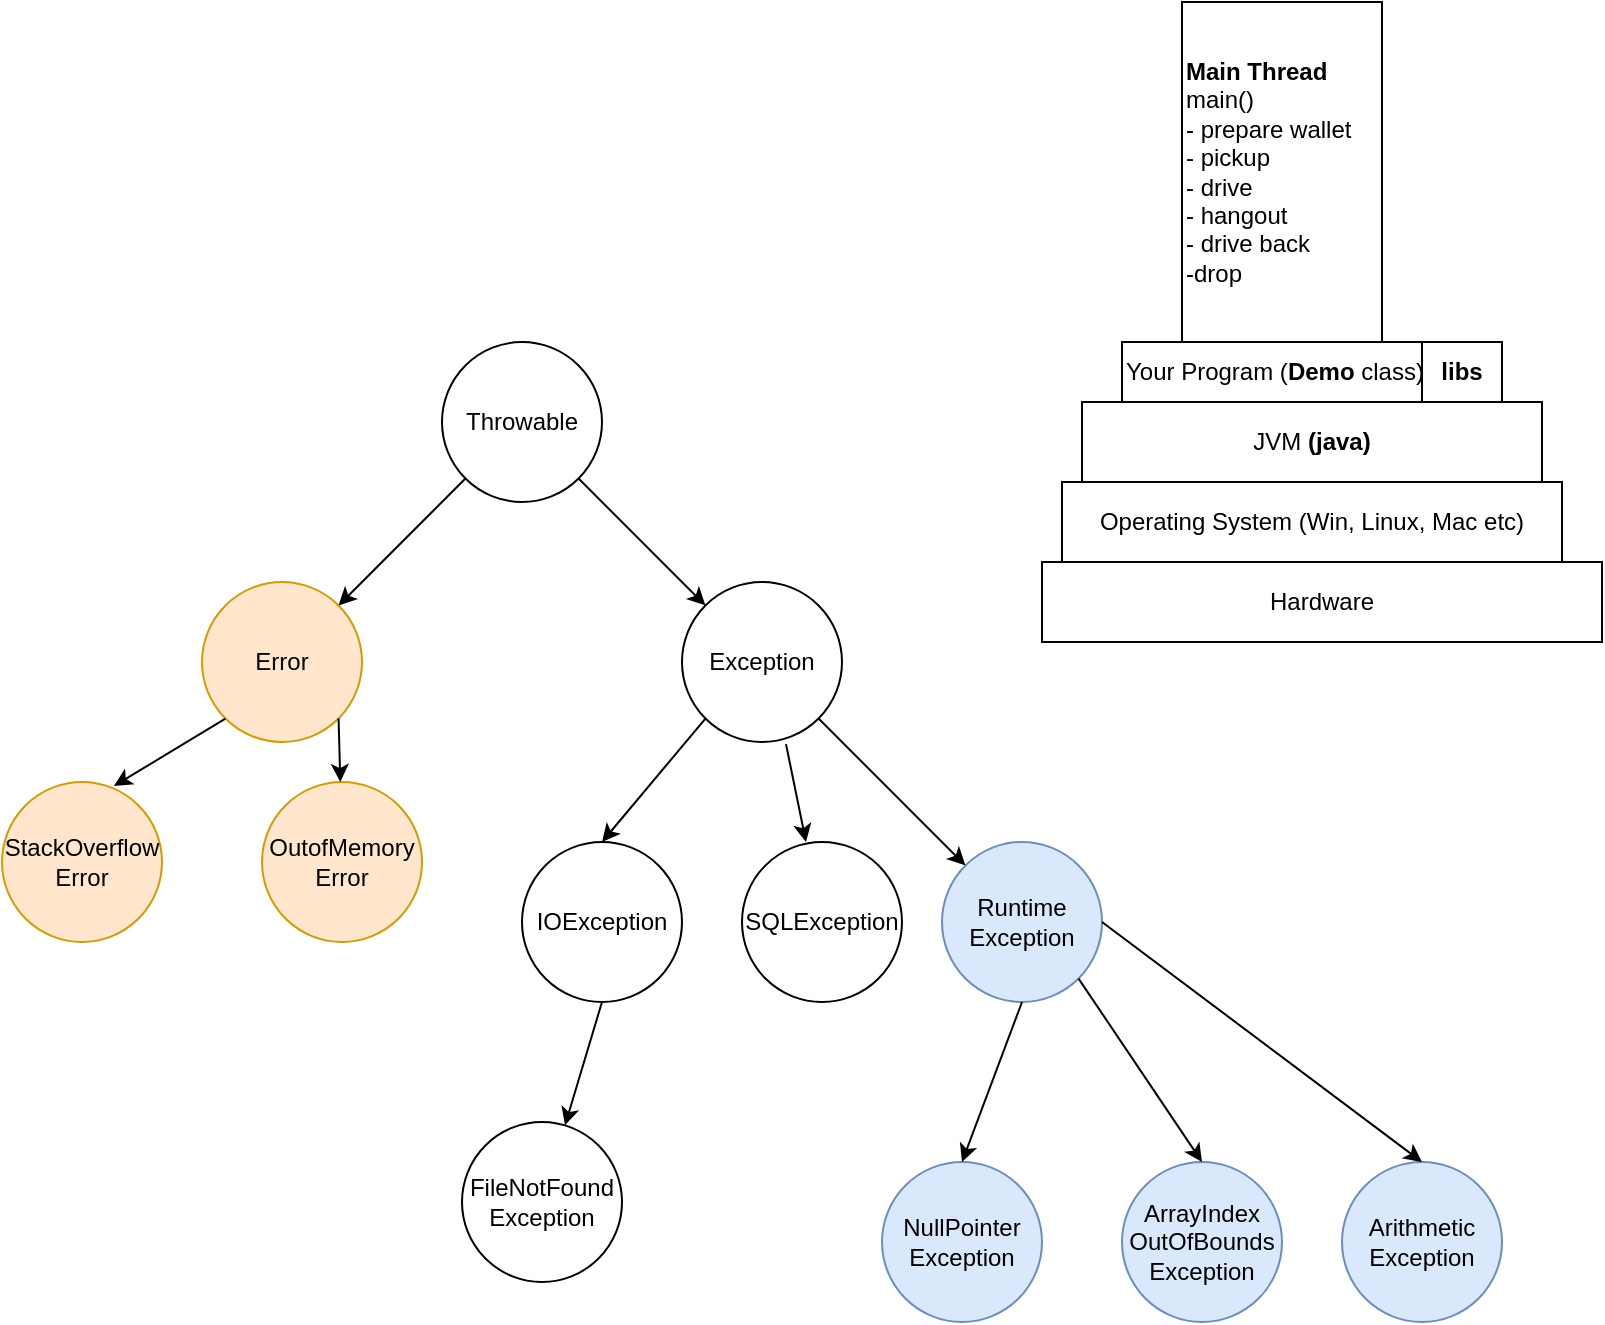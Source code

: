 <mxfile version="14.5.10" type="device"><diagram id="-2APjMRoE7wjM5T9Tp6X" name="Page-1"><mxGraphModel dx="862" dy="1550" grid="1" gridSize="10" guides="1" tooltips="1" connect="1" arrows="1" fold="1" page="1" pageScale="1" pageWidth="850" pageHeight="1100" math="0" shadow="0"><root><mxCell id="0"/><mxCell id="1" parent="0"/><mxCell id="fv8trPvxobIaO6NdrE4r-1" value="Throwable" style="ellipse;whiteSpace=wrap;html=1;aspect=fixed;" parent="1" vertex="1"><mxGeometry x="350" y="40" width="80" height="80" as="geometry"/></mxCell><mxCell id="fv8trPvxobIaO6NdrE4r-2" value="Error" style="ellipse;whiteSpace=wrap;html=1;aspect=fixed;fillColor=#ffe6cc;strokeColor=#d79b00;" parent="1" vertex="1"><mxGeometry x="230" y="160" width="80" height="80" as="geometry"/></mxCell><mxCell id="fv8trPvxobIaO6NdrE4r-3" value="Exception" style="ellipse;whiteSpace=wrap;html=1;aspect=fixed;" parent="1" vertex="1"><mxGeometry x="470" y="160" width="80" height="80" as="geometry"/></mxCell><mxCell id="fv8trPvxobIaO6NdrE4r-4" value="JVM &lt;b&gt;(java)&lt;/b&gt;" style="rounded=0;whiteSpace=wrap;html=1;" parent="1" vertex="1"><mxGeometry x="670" y="70" width="230" height="40" as="geometry"/></mxCell><mxCell id="fv8trPvxobIaO6NdrE4r-6" value="Your Program (&lt;b&gt;Demo&lt;/b&gt; class)" style="rounded=0;whiteSpace=wrap;html=1;align=left;" parent="1" vertex="1"><mxGeometry x="690" y="40" width="190" height="30" as="geometry"/></mxCell><mxCell id="fv8trPvxobIaO6NdrE4r-7" value="Operating System (Win, Linux, Mac etc)" style="rounded=0;whiteSpace=wrap;html=1;" parent="1" vertex="1"><mxGeometry x="660" y="110" width="250" height="40" as="geometry"/></mxCell><mxCell id="fv8trPvxobIaO6NdrE4r-8" value="Hardware" style="rounded=0;whiteSpace=wrap;html=1;" parent="1" vertex="1"><mxGeometry x="650" y="150" width="280" height="40" as="geometry"/></mxCell><mxCell id="fv8trPvxobIaO6NdrE4r-9" value="&lt;b&gt;Main Thread&lt;br&gt;&lt;/b&gt;main()&lt;br&gt;- prepare wallet&lt;br&gt;- pickup&lt;br&gt;- drive&lt;br&gt;- hangout&lt;br&gt;- drive back&lt;br&gt;&lt;div&gt;&lt;span&gt;-drop&lt;/span&gt;&lt;/div&gt;" style="rounded=0;whiteSpace=wrap;html=1;align=left;" parent="1" vertex="1"><mxGeometry x="720" y="-130" width="100" height="170" as="geometry"/></mxCell><mxCell id="fv8trPvxobIaO6NdrE4r-10" value="" style="endArrow=classic;html=1;exitX=0;exitY=1;exitDx=0;exitDy=0;entryX=1;entryY=0;entryDx=0;entryDy=0;" parent="1" source="fv8trPvxobIaO6NdrE4r-1" target="fv8trPvxobIaO6NdrE4r-2" edge="1"><mxGeometry width="50" height="50" relative="1" as="geometry"><mxPoint x="560" y="120" as="sourcePoint"/><mxPoint x="610" y="70" as="targetPoint"/></mxGeometry></mxCell><mxCell id="fv8trPvxobIaO6NdrE4r-11" value="" style="endArrow=classic;html=1;exitX=1;exitY=1;exitDx=0;exitDy=0;entryX=0;entryY=0;entryDx=0;entryDy=0;" parent="1" source="fv8trPvxobIaO6NdrE4r-1" target="fv8trPvxobIaO6NdrE4r-3" edge="1"><mxGeometry width="50" height="50" relative="1" as="geometry"><mxPoint x="560" y="120" as="sourcePoint"/><mxPoint x="610" y="70" as="targetPoint"/></mxGeometry></mxCell><mxCell id="fv8trPvxobIaO6NdrE4r-13" value="Runtime&lt;br&gt;&lt;div style=&quot;&quot;&gt;&lt;span&gt;Exception&lt;/span&gt;&lt;/div&gt;" style="ellipse;whiteSpace=wrap;html=1;aspect=fixed;align=center;fillColor=#dae8fc;strokeColor=#6c8ebf;" parent="1" vertex="1"><mxGeometry x="600" y="290" width="80" height="80" as="geometry"/></mxCell><mxCell id="fv8trPvxobIaO6NdrE4r-14" value="" style="endArrow=classic;html=1;exitX=1;exitY=1;exitDx=0;exitDy=0;" parent="1" source="fv8trPvxobIaO6NdrE4r-3" target="fv8trPvxobIaO6NdrE4r-13" edge="1"><mxGeometry width="50" height="50" relative="1" as="geometry"><mxPoint x="560" y="200" as="sourcePoint"/><mxPoint x="610" y="150" as="targetPoint"/></mxGeometry></mxCell><mxCell id="fv8trPvxobIaO6NdrE4r-15" value="IOException" style="ellipse;whiteSpace=wrap;html=1;aspect=fixed;align=center;" parent="1" vertex="1"><mxGeometry x="390" y="290" width="80" height="80" as="geometry"/></mxCell><mxCell id="fv8trPvxobIaO6NdrE4r-16" value="SQLException" style="ellipse;whiteSpace=wrap;html=1;aspect=fixed;align=center;" parent="1" vertex="1"><mxGeometry x="500" y="290" width="80" height="80" as="geometry"/></mxCell><mxCell id="fv8trPvxobIaO6NdrE4r-17" value="" style="endArrow=classic;html=1;exitX=0;exitY=1;exitDx=0;exitDy=0;entryX=0.5;entryY=0;entryDx=0;entryDy=0;" parent="1" source="fv8trPvxobIaO6NdrE4r-3" target="fv8trPvxobIaO6NdrE4r-15" edge="1"><mxGeometry width="50" height="50" relative="1" as="geometry"><mxPoint x="560" y="310" as="sourcePoint"/><mxPoint x="610" y="260" as="targetPoint"/></mxGeometry></mxCell><mxCell id="fv8trPvxobIaO6NdrE4r-18" value="" style="endArrow=classic;html=1;exitX=0.65;exitY=1.013;exitDx=0;exitDy=0;entryX=0.4;entryY=0;entryDx=0;entryDy=0;entryPerimeter=0;exitPerimeter=0;" parent="1" source="fv8trPvxobIaO6NdrE4r-3" target="fv8trPvxobIaO6NdrE4r-16" edge="1"><mxGeometry width="50" height="50" relative="1" as="geometry"><mxPoint x="560" y="310" as="sourcePoint"/><mxPoint x="610" y="260" as="targetPoint"/></mxGeometry></mxCell><mxCell id="fv8trPvxobIaO6NdrE4r-19" value="NullPointer&lt;br&gt;Exception" style="ellipse;whiteSpace=wrap;html=1;aspect=fixed;align=center;fillColor=#dae8fc;strokeColor=#6c8ebf;" parent="1" vertex="1"><mxGeometry x="570" y="450" width="80" height="80" as="geometry"/></mxCell><mxCell id="fv8trPvxobIaO6NdrE4r-20" value="ArrayIndex&lt;br&gt;OutOfBounds&lt;br&gt;Exception" style="ellipse;whiteSpace=wrap;html=1;aspect=fixed;align=center;fillColor=#dae8fc;strokeColor=#6c8ebf;" parent="1" vertex="1"><mxGeometry x="690" y="450" width="80" height="80" as="geometry"/></mxCell><mxCell id="fv8trPvxobIaO6NdrE4r-21" value="" style="endArrow=classic;html=1;entryX=0.5;entryY=0;entryDx=0;entryDy=0;exitX=0.5;exitY=1;exitDx=0;exitDy=0;" parent="1" source="fv8trPvxobIaO6NdrE4r-13" target="fv8trPvxobIaO6NdrE4r-19" edge="1"><mxGeometry width="50" height="50" relative="1" as="geometry"><mxPoint x="500" y="390" as="sourcePoint"/><mxPoint x="550" y="340" as="targetPoint"/></mxGeometry></mxCell><mxCell id="fv8trPvxobIaO6NdrE4r-22" value="" style="endArrow=classic;html=1;entryX=0.5;entryY=0;entryDx=0;entryDy=0;exitX=1;exitY=1;exitDx=0;exitDy=0;" parent="1" source="fv8trPvxobIaO6NdrE4r-13" target="fv8trPvxobIaO6NdrE4r-20" edge="1"><mxGeometry width="50" height="50" relative="1" as="geometry"><mxPoint x="500" y="390" as="sourcePoint"/><mxPoint x="550" y="340" as="targetPoint"/></mxGeometry></mxCell><mxCell id="fv8trPvxobIaO6NdrE4r-23" value="StackOverflow&lt;br&gt;Error" style="ellipse;whiteSpace=wrap;html=1;aspect=fixed;align=center;fillColor=#ffe6cc;strokeColor=#d79b00;" parent="1" vertex="1"><mxGeometry x="130" y="260" width="80" height="80" as="geometry"/></mxCell><mxCell id="fv8trPvxobIaO6NdrE4r-24" value="OutofMemory&lt;br&gt;Error" style="ellipse;whiteSpace=wrap;html=1;aspect=fixed;align=center;fillColor=#ffe6cc;strokeColor=#d79b00;" parent="1" vertex="1"><mxGeometry x="260" y="260" width="80" height="80" as="geometry"/></mxCell><mxCell id="fv8trPvxobIaO6NdrE4r-25" value="" style="endArrow=classic;html=1;exitX=0;exitY=1;exitDx=0;exitDy=0;entryX=0.7;entryY=0.025;entryDx=0;entryDy=0;entryPerimeter=0;" parent="1" source="fv8trPvxobIaO6NdrE4r-2" target="fv8trPvxobIaO6NdrE4r-23" edge="1"><mxGeometry width="50" height="50" relative="1" as="geometry"><mxPoint x="500" y="400" as="sourcePoint"/><mxPoint x="550" y="350" as="targetPoint"/></mxGeometry></mxCell><mxCell id="fv8trPvxobIaO6NdrE4r-26" value="" style="endArrow=classic;html=1;exitX=1;exitY=1;exitDx=0;exitDy=0;" parent="1" source="fv8trPvxobIaO6NdrE4r-2" target="fv8trPvxobIaO6NdrE4r-24" edge="1"><mxGeometry width="50" height="50" relative="1" as="geometry"><mxPoint x="500" y="400" as="sourcePoint"/><mxPoint x="550" y="350" as="targetPoint"/></mxGeometry></mxCell><mxCell id="fv8trPvxobIaO6NdrE4r-27" value="FileNotFound&lt;br&gt;Exception" style="ellipse;whiteSpace=wrap;html=1;aspect=fixed;align=center;" parent="1" vertex="1"><mxGeometry x="360" y="430" width="80" height="80" as="geometry"/></mxCell><mxCell id="fv8trPvxobIaO6NdrE4r-28" value="" style="endArrow=classic;html=1;exitX=0.5;exitY=1;exitDx=0;exitDy=0;" parent="1" source="fv8trPvxobIaO6NdrE4r-15" target="fv8trPvxobIaO6NdrE4r-27" edge="1"><mxGeometry width="50" height="50" relative="1" as="geometry"><mxPoint x="500" y="350" as="sourcePoint"/><mxPoint x="550" y="300" as="targetPoint"/></mxGeometry></mxCell><mxCell id="VGTxniG0GeyQzguhnkvK-1" value="libs" style="rounded=0;whiteSpace=wrap;html=1;fontStyle=1" vertex="1" parent="1"><mxGeometry x="840" y="40" width="40" height="30" as="geometry"/></mxCell><mxCell id="VGTxniG0GeyQzguhnkvK-2" value="Arithmetic&lt;br&gt;Exception" style="ellipse;whiteSpace=wrap;html=1;aspect=fixed;align=center;fillColor=#dae8fc;strokeColor=#6c8ebf;" vertex="1" parent="1"><mxGeometry x="800" y="450" width="80" height="80" as="geometry"/></mxCell><mxCell id="VGTxniG0GeyQzguhnkvK-3" value="" style="endArrow=classic;html=1;entryX=0.5;entryY=0;entryDx=0;entryDy=0;exitX=1;exitY=0.5;exitDx=0;exitDy=0;" edge="1" parent="1" source="fv8trPvxobIaO6NdrE4r-13" target="VGTxniG0GeyQzguhnkvK-2"><mxGeometry width="50" height="50" relative="1" as="geometry"><mxPoint x="480" y="360" as="sourcePoint"/><mxPoint x="530" y="310" as="targetPoint"/></mxGeometry></mxCell></root></mxGraphModel></diagram></mxfile>
